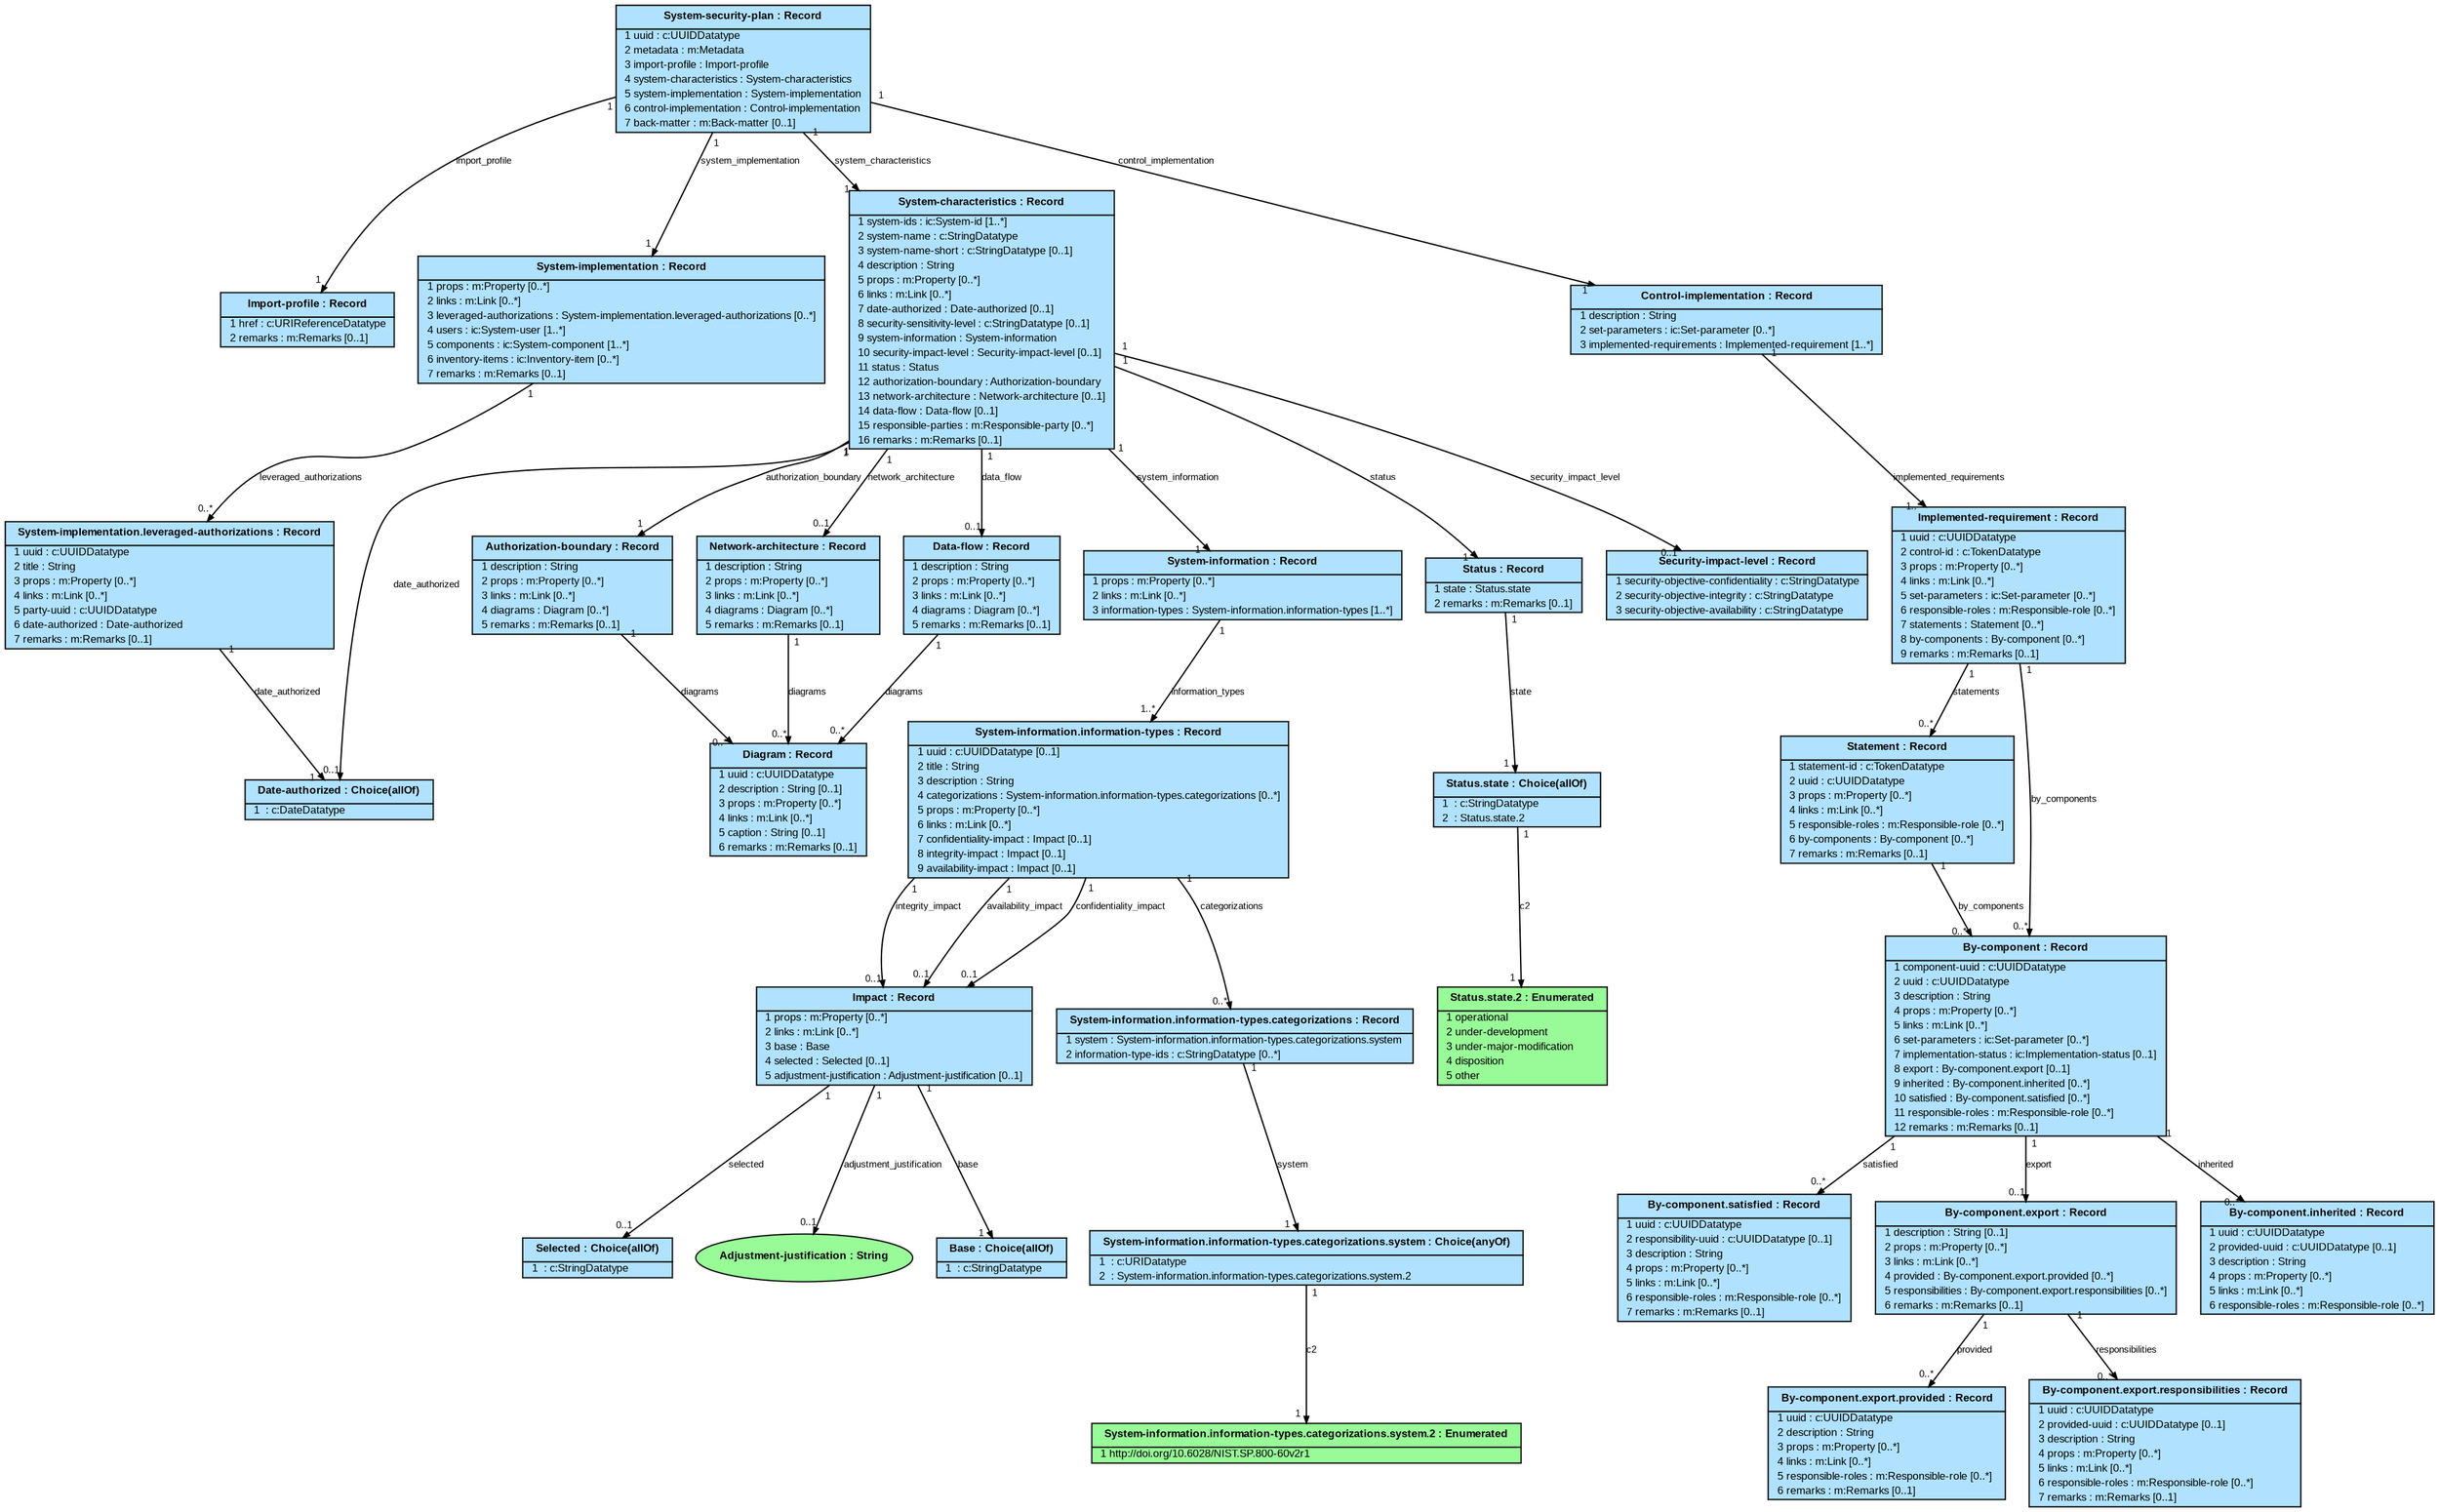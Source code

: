 # package: http://csrc.nist.gov/ns/oscal/1.1.2/oscal-ssp
# comment: OSCAL System Security Plan (SSP) Model: JSON Schema
# roots: ['System-security-plan']
# config: {'$MaxString': 1000, '$Sys': '.', '$TypeName': '^[$A-Z][-.$A-Za-z0-9]{0,96}$', '$FieldName': '^[$a-z][-_$A-Za-z0-9]{0,63}$'}
# namespaces: [['m', 'http://csrc.nist.gov/ns/oscal/1.1.2/oscal-metadata'], ['cc', 'http://csrc.nist.gov/ns/oscal/1.1.2/oscal-control-common'], ['ic', 'http://csrc.nist.gov/ns/oscal/1.1.2/oscal-implementation-common'], ['c', 'http://csrc.nist.gov/ns/oscal/1.1.2/oscal-common']]

digraph G {
  graph [fontname=Arial, fontsize=12];
  node [fontname=Arial, fontsize=8, shape=plain, style=filled, fillcolor=lightskyblue1];
  edge [fontname=Arial, fontsize=7, arrowsize=0.5, labelangle=45.0, labeldistance=0.9];
  bgcolor="transparent";

n0 [label=<<table cellborder="0" cellpadding="1" cellspacing="0">
<tr><td cellpadding="4"><b>  System-security-plan : Record  </b></td></tr><hr/>
  <tr><td align="left">  1 uuid : c:UUIDDatatype  </td></tr>
  <tr><td align="left">  2 metadata : m:Metadata  </td></tr>
  <tr><td align="left">  3 import-profile : Import-profile  </td></tr>
  <tr><td align="left">  4 system-characteristics : System-characteristics  </td></tr>
  <tr><td align="left">  5 system-implementation : System-implementation  </td></tr>
  <tr><td align="left">  6 control-implementation : Control-implementation  </td></tr>
  <tr><td align="left">  7 back-matter : m:Back-matter [0..1]  </td></tr>
</table>>]

n1 [label=<<table cellborder="0" cellpadding="1" cellspacing="0">
<tr><td cellpadding="4"><b>  Import-profile : Record  </b></td></tr><hr/>
  <tr><td align="left">  1 href : c:URIReferenceDatatype  </td></tr>
  <tr><td align="left">  2 remarks : m:Remarks [0..1]  </td></tr>
</table>>]

n2 [label=<<table cellborder="0" cellpadding="1" cellspacing="0">
<tr><td cellpadding="4"><b>  System-characteristics : Record  </b></td></tr><hr/>
  <tr><td align="left">  1 system-ids : ic:System-id [1..*]  </td></tr>
  <tr><td align="left">  2 system-name : c:StringDatatype  </td></tr>
  <tr><td align="left">  3 system-name-short : c:StringDatatype [0..1]  </td></tr>
  <tr><td align="left">  4 description : String  </td></tr>
  <tr><td align="left">  5 props : m:Property [0..*]  </td></tr>
  <tr><td align="left">  6 links : m:Link [0..*]  </td></tr>
  <tr><td align="left">  7 date-authorized : Date-authorized [0..1]  </td></tr>
  <tr><td align="left">  8 security-sensitivity-level : c:StringDatatype [0..1]  </td></tr>
  <tr><td align="left">  9 system-information : System-information  </td></tr>
  <tr><td align="left">  10 security-impact-level : Security-impact-level [0..1]  </td></tr>
  <tr><td align="left">  11 status : Status  </td></tr>
  <tr><td align="left">  12 authorization-boundary : Authorization-boundary  </td></tr>
  <tr><td align="left">  13 network-architecture : Network-architecture [0..1]  </td></tr>
  <tr><td align="left">  14 data-flow : Data-flow [0..1]  </td></tr>
  <tr><td align="left">  15 responsible-parties : m:Responsible-party [0..*]  </td></tr>
  <tr><td align="left">  16 remarks : m:Remarks [0..1]  </td></tr>
</table>>]

n3 [label=<<table cellborder="0" cellpadding="1" cellspacing="0">
<tr><td cellpadding="4"><b>  Date-authorized : Choice(allOf)  </b></td></tr><hr/>
  <tr><td align="left">  1  : c:DateDatatype  </td></tr>
</table>>]

n4 [label=<<table cellborder="0" cellpadding="1" cellspacing="0">
<tr><td cellpadding="4"><b>  System-information : Record  </b></td></tr><hr/>
  <tr><td align="left">  1 props : m:Property [0..*]  </td></tr>
  <tr><td align="left">  2 links : m:Link [0..*]  </td></tr>
  <tr><td align="left">  3 information-types : System-information.information-types [1..*]  </td></tr>
</table>>]

n5 [label=<<table cellborder="0" cellpadding="1" cellspacing="0">
<tr><td cellpadding="4"><b>  System-information.information-types : Record  </b></td></tr><hr/>
  <tr><td align="left">  1 uuid : c:UUIDDatatype [0..1]  </td></tr>
  <tr><td align="left">  2 title : String  </td></tr>
  <tr><td align="left">  3 description : String  </td></tr>
  <tr><td align="left">  4 categorizations : System-information.information-types.categorizations [0..*]  </td></tr>
  <tr><td align="left">  5 props : m:Property [0..*]  </td></tr>
  <tr><td align="left">  6 links : m:Link [0..*]  </td></tr>
  <tr><td align="left">  7 confidentiality-impact : Impact [0..1]  </td></tr>
  <tr><td align="left">  8 integrity-impact : Impact [0..1]  </td></tr>
  <tr><td align="left">  9 availability-impact : Impact [0..1]  </td></tr>
</table>>]

n6 [label=<<table cellborder="0" cellpadding="1" cellspacing="0">
<tr><td cellpadding="4"><b>  System-information.information-types.categorizations : Record  </b></td></tr><hr/>
  <tr><td align="left">  1 system : System-information.information-types.categorizations.system  </td></tr>
  <tr><td align="left">  2 information-type-ids : c:StringDatatype [0..*]  </td></tr>
</table>>]

n7 [label=<<table cellborder="0" cellpadding="1" cellspacing="0">
<tr><td cellpadding="4"><b>  System-information.information-types.categorizations.system : Choice(anyOf)  </b></td></tr><hr/>
  <tr><td align="left">  1  : c:URIDatatype  </td></tr>
  <tr><td align="left">  2  : System-information.information-types.categorizations.system.2  </td></tr>
</table>>]

n8 [fillcolor=palegreen, label=<<table cellborder="0" cellpadding="1" cellspacing="0">
<tr><td cellpadding="4"><b>  System-information.information-types.categorizations.system.2 : Enumerated  </b></td></tr><hr/>
  <tr><td align="left">  1 http://doi.org/10.6028/NIST.SP.800-60v2r1  </td></tr>
</table>>]

n9 [label=<<table cellborder="0" cellpadding="1" cellspacing="0">
<tr><td cellpadding="4"><b>  Impact : Record  </b></td></tr><hr/>
  <tr><td align="left">  1 props : m:Property [0..*]  </td></tr>
  <tr><td align="left">  2 links : m:Link [0..*]  </td></tr>
  <tr><td align="left">  3 base : Base  </td></tr>
  <tr><td align="left">  4 selected : Selected [0..1]  </td></tr>
  <tr><td align="left">  5 adjustment-justification : Adjustment-justification [0..1]  </td></tr>
</table>>]

n10 [label=<<table cellborder="0" cellpadding="1" cellspacing="0">
<tr><td cellpadding="4"><b>  Base : Choice(allOf)  </b></td></tr><hr/>
  <tr><td align="left">  1  : c:StringDatatype  </td></tr>
</table>>]

n11 [label=<<table cellborder="0" cellpadding="1" cellspacing="0">
<tr><td cellpadding="4"><b>  Selected : Choice(allOf)  </b></td></tr><hr/>
  <tr><td align="left">  1  : c:StringDatatype  </td></tr>
</table>>]

n12 [label=<<b>Adjustment-justification : String</b>>, shape=ellipse, style=filled, fillcolor=palegreen]

n13 [label=<<table cellborder="0" cellpadding="1" cellspacing="0">
<tr><td cellpadding="4"><b>  Security-impact-level : Record  </b></td></tr><hr/>
  <tr><td align="left">  1 security-objective-confidentiality : c:StringDatatype  </td></tr>
  <tr><td align="left">  2 security-objective-integrity : c:StringDatatype  </td></tr>
  <tr><td align="left">  3 security-objective-availability : c:StringDatatype  </td></tr>
</table>>]

n14 [label=<<table cellborder="0" cellpadding="1" cellspacing="0">
<tr><td cellpadding="4"><b>  Status : Record  </b></td></tr><hr/>
  <tr><td align="left">  1 state : Status.state  </td></tr>
  <tr><td align="left">  2 remarks : m:Remarks [0..1]  </td></tr>
</table>>]

n15 [label=<<table cellborder="0" cellpadding="1" cellspacing="0">
<tr><td cellpadding="4"><b>  Status.state : Choice(allOf)  </b></td></tr><hr/>
  <tr><td align="left">  1  : c:StringDatatype  </td></tr>
  <tr><td align="left">  2  : Status.state.2  </td></tr>
</table>>]

n16 [fillcolor=palegreen, label=<<table cellborder="0" cellpadding="1" cellspacing="0">
<tr><td cellpadding="4"><b>  Status.state.2 : Enumerated  </b></td></tr><hr/>
  <tr><td align="left">  1 operational  </td></tr>
  <tr><td align="left">  2 under-development  </td></tr>
  <tr><td align="left">  3 under-major-modification  </td></tr>
  <tr><td align="left">  4 disposition  </td></tr>
  <tr><td align="left">  5 other  </td></tr>
</table>>]

n17 [label=<<table cellborder="0" cellpadding="1" cellspacing="0">
<tr><td cellpadding="4"><b>  Authorization-boundary : Record  </b></td></tr><hr/>
  <tr><td align="left">  1 description : String  </td></tr>
  <tr><td align="left">  2 props : m:Property [0..*]  </td></tr>
  <tr><td align="left">  3 links : m:Link [0..*]  </td></tr>
  <tr><td align="left">  4 diagrams : Diagram [0..*]  </td></tr>
  <tr><td align="left">  5 remarks : m:Remarks [0..1]  </td></tr>
</table>>]

n18 [label=<<table cellborder="0" cellpadding="1" cellspacing="0">
<tr><td cellpadding="4"><b>  Diagram : Record  </b></td></tr><hr/>
  <tr><td align="left">  1 uuid : c:UUIDDatatype  </td></tr>
  <tr><td align="left">  2 description : String [0..1]  </td></tr>
  <tr><td align="left">  3 props : m:Property [0..*]  </td></tr>
  <tr><td align="left">  4 links : m:Link [0..*]  </td></tr>
  <tr><td align="left">  5 caption : String [0..1]  </td></tr>
  <tr><td align="left">  6 remarks : m:Remarks [0..1]  </td></tr>
</table>>]

n19 [label=<<table cellborder="0" cellpadding="1" cellspacing="0">
<tr><td cellpadding="4"><b>  Network-architecture : Record  </b></td></tr><hr/>
  <tr><td align="left">  1 description : String  </td></tr>
  <tr><td align="left">  2 props : m:Property [0..*]  </td></tr>
  <tr><td align="left">  3 links : m:Link [0..*]  </td></tr>
  <tr><td align="left">  4 diagrams : Diagram [0..*]  </td></tr>
  <tr><td align="left">  5 remarks : m:Remarks [0..1]  </td></tr>
</table>>]

n20 [label=<<table cellborder="0" cellpadding="1" cellspacing="0">
<tr><td cellpadding="4"><b>  Data-flow : Record  </b></td></tr><hr/>
  <tr><td align="left">  1 description : String  </td></tr>
  <tr><td align="left">  2 props : m:Property [0..*]  </td></tr>
  <tr><td align="left">  3 links : m:Link [0..*]  </td></tr>
  <tr><td align="left">  4 diagrams : Diagram [0..*]  </td></tr>
  <tr><td align="left">  5 remarks : m:Remarks [0..1]  </td></tr>
</table>>]

n21 [label=<<table cellborder="0" cellpadding="1" cellspacing="0">
<tr><td cellpadding="4"><b>  System-implementation : Record  </b></td></tr><hr/>
  <tr><td align="left">  1 props : m:Property [0..*]  </td></tr>
  <tr><td align="left">  2 links : m:Link [0..*]  </td></tr>
  <tr><td align="left">  3 leveraged-authorizations : System-implementation.leveraged-authorizations [0..*]  </td></tr>
  <tr><td align="left">  4 users : ic:System-user [1..*]  </td></tr>
  <tr><td align="left">  5 components : ic:System-component [1..*]  </td></tr>
  <tr><td align="left">  6 inventory-items : ic:Inventory-item [0..*]  </td></tr>
  <tr><td align="left">  7 remarks : m:Remarks [0..1]  </td></tr>
</table>>]

n22 [label=<<table cellborder="0" cellpadding="1" cellspacing="0">
<tr><td cellpadding="4"><b>  System-implementation.leveraged-authorizations : Record  </b></td></tr><hr/>
  <tr><td align="left">  1 uuid : c:UUIDDatatype  </td></tr>
  <tr><td align="left">  2 title : String  </td></tr>
  <tr><td align="left">  3 props : m:Property [0..*]  </td></tr>
  <tr><td align="left">  4 links : m:Link [0..*]  </td></tr>
  <tr><td align="left">  5 party-uuid : c:UUIDDatatype  </td></tr>
  <tr><td align="left">  6 date-authorized : Date-authorized  </td></tr>
  <tr><td align="left">  7 remarks : m:Remarks [0..1]  </td></tr>
</table>>]

n23 [label=<<table cellborder="0" cellpadding="1" cellspacing="0">
<tr><td cellpadding="4"><b>  Control-implementation : Record  </b></td></tr><hr/>
  <tr><td align="left">  1 description : String  </td></tr>
  <tr><td align="left">  2 set-parameters : ic:Set-parameter [0..*]  </td></tr>
  <tr><td align="left">  3 implemented-requirements : Implemented-requirement [1..*]  </td></tr>
</table>>]

n24 [label=<<table cellborder="0" cellpadding="1" cellspacing="0">
<tr><td cellpadding="4"><b>  Implemented-requirement : Record  </b></td></tr><hr/>
  <tr><td align="left">  1 uuid : c:UUIDDatatype  </td></tr>
  <tr><td align="left">  2 control-id : c:TokenDatatype  </td></tr>
  <tr><td align="left">  3 props : m:Property [0..*]  </td></tr>
  <tr><td align="left">  4 links : m:Link [0..*]  </td></tr>
  <tr><td align="left">  5 set-parameters : ic:Set-parameter [0..*]  </td></tr>
  <tr><td align="left">  6 responsible-roles : m:Responsible-role [0..*]  </td></tr>
  <tr><td align="left">  7 statements : Statement [0..*]  </td></tr>
  <tr><td align="left">  8 by-components : By-component [0..*]  </td></tr>
  <tr><td align="left">  9 remarks : m:Remarks [0..1]  </td></tr>
</table>>]

n25 [label=<<table cellborder="0" cellpadding="1" cellspacing="0">
<tr><td cellpadding="4"><b>  Statement : Record  </b></td></tr><hr/>
  <tr><td align="left">  1 statement-id : c:TokenDatatype  </td></tr>
  <tr><td align="left">  2 uuid : c:UUIDDatatype  </td></tr>
  <tr><td align="left">  3 props : m:Property [0..*]  </td></tr>
  <tr><td align="left">  4 links : m:Link [0..*]  </td></tr>
  <tr><td align="left">  5 responsible-roles : m:Responsible-role [0..*]  </td></tr>
  <tr><td align="left">  6 by-components : By-component [0..*]  </td></tr>
  <tr><td align="left">  7 remarks : m:Remarks [0..1]  </td></tr>
</table>>]

n26 [label=<<table cellborder="0" cellpadding="1" cellspacing="0">
<tr><td cellpadding="4"><b>  By-component : Record  </b></td></tr><hr/>
  <tr><td align="left">  1 component-uuid : c:UUIDDatatype  </td></tr>
  <tr><td align="left">  2 uuid : c:UUIDDatatype  </td></tr>
  <tr><td align="left">  3 description : String  </td></tr>
  <tr><td align="left">  4 props : m:Property [0..*]  </td></tr>
  <tr><td align="left">  5 links : m:Link [0..*]  </td></tr>
  <tr><td align="left">  6 set-parameters : ic:Set-parameter [0..*]  </td></tr>
  <tr><td align="left">  7 implementation-status : ic:Implementation-status [0..1]  </td></tr>
  <tr><td align="left">  8 export : By-component.export [0..1]  </td></tr>
  <tr><td align="left">  9 inherited : By-component.inherited [0..*]  </td></tr>
  <tr><td align="left">  10 satisfied : By-component.satisfied [0..*]  </td></tr>
  <tr><td align="left">  11 responsible-roles : m:Responsible-role [0..*]  </td></tr>
  <tr><td align="left">  12 remarks : m:Remarks [0..1]  </td></tr>
</table>>]

n27 [label=<<table cellborder="0" cellpadding="1" cellspacing="0">
<tr><td cellpadding="4"><b>  By-component.export : Record  </b></td></tr><hr/>
  <tr><td align="left">  1 description : String [0..1]  </td></tr>
  <tr><td align="left">  2 props : m:Property [0..*]  </td></tr>
  <tr><td align="left">  3 links : m:Link [0..*]  </td></tr>
  <tr><td align="left">  4 provided : By-component.export.provided [0..*]  </td></tr>
  <tr><td align="left">  5 responsibilities : By-component.export.responsibilities [0..*]  </td></tr>
  <tr><td align="left">  6 remarks : m:Remarks [0..1]  </td></tr>
</table>>]

n28 [label=<<table cellborder="0" cellpadding="1" cellspacing="0">
<tr><td cellpadding="4"><b>  By-component.export.provided : Record  </b></td></tr><hr/>
  <tr><td align="left">  1 uuid : c:UUIDDatatype  </td></tr>
  <tr><td align="left">  2 description : String  </td></tr>
  <tr><td align="left">  3 props : m:Property [0..*]  </td></tr>
  <tr><td align="left">  4 links : m:Link [0..*]  </td></tr>
  <tr><td align="left">  5 responsible-roles : m:Responsible-role [0..*]  </td></tr>
  <tr><td align="left">  6 remarks : m:Remarks [0..1]  </td></tr>
</table>>]

n29 [label=<<table cellborder="0" cellpadding="1" cellspacing="0">
<tr><td cellpadding="4"><b>  By-component.export.responsibilities : Record  </b></td></tr><hr/>
  <tr><td align="left">  1 uuid : c:UUIDDatatype  </td></tr>
  <tr><td align="left">  2 provided-uuid : c:UUIDDatatype [0..1]  </td></tr>
  <tr><td align="left">  3 description : String  </td></tr>
  <tr><td align="left">  4 props : m:Property [0..*]  </td></tr>
  <tr><td align="left">  5 links : m:Link [0..*]  </td></tr>
  <tr><td align="left">  6 responsible-roles : m:Responsible-role [0..*]  </td></tr>
  <tr><td align="left">  7 remarks : m:Remarks [0..1]  </td></tr>
</table>>]

n30 [label=<<table cellborder="0" cellpadding="1" cellspacing="0">
<tr><td cellpadding="4"><b>  By-component.inherited : Record  </b></td></tr><hr/>
  <tr><td align="left">  1 uuid : c:UUIDDatatype  </td></tr>
  <tr><td align="left">  2 provided-uuid : c:UUIDDatatype [0..1]  </td></tr>
  <tr><td align="left">  3 description : String  </td></tr>
  <tr><td align="left">  4 props : m:Property [0..*]  </td></tr>
  <tr><td align="left">  5 links : m:Link [0..*]  </td></tr>
  <tr><td align="left">  6 responsible-roles : m:Responsible-role [0..*]  </td></tr>
</table>>]

n31 [label=<<table cellborder="0" cellpadding="1" cellspacing="0">
<tr><td cellpadding="4"><b>  By-component.satisfied : Record  </b></td></tr><hr/>
  <tr><td align="left">  1 uuid : c:UUIDDatatype  </td></tr>
  <tr><td align="left">  2 responsibility-uuid : c:UUIDDatatype [0..1]  </td></tr>
  <tr><td align="left">  3 description : String  </td></tr>
  <tr><td align="left">  4 props : m:Property [0..*]  </td></tr>
  <tr><td align="left">  5 links : m:Link [0..*]  </td></tr>
  <tr><td align="left">  6 responsible-roles : m:Responsible-role [0..*]  </td></tr>
  <tr><td align="left">  7 remarks : m:Remarks [0..1]  </td></tr>
</table>>]

  n0 -> n1 [label=import_profile, headlabel="1", taillabel="1"]
  n0 -> n2 [label=system_characteristics, headlabel="1", taillabel="1"]
  n0 -> n21 [label=system_implementation, headlabel="1", taillabel="1"]
  n0 -> n23 [label=control_implementation, headlabel="1", taillabel="1"]
  n2 -> n3 [label=date_authorized, headlabel="0..1", taillabel="1"]
  n2 -> n4 [label=system_information, headlabel="1", taillabel="1"]
  n2 -> n13 [label=security_impact_level, headlabel="0..1", taillabel="1"]
  n2 -> n14 [label=status, headlabel="1", taillabel="1"]
  n2 -> n17 [label=authorization_boundary, headlabel="1", taillabel="1"]
  n2 -> n19 [label=network_architecture, headlabel="0..1", taillabel="1"]
  n2 -> n20 [label=data_flow, headlabel="0..1", taillabel="1"]
  n4 -> n5 [label=information_types, headlabel="1..*", taillabel="1"]
  n5 -> n6 [label=categorizations, headlabel="0..*", taillabel="1"]
  n5 -> n9 [label=confidentiality_impact, headlabel="0..1", taillabel="1"]
  n5 -> n9 [label=integrity_impact, headlabel="0..1", taillabel="1"]
  n5 -> n9 [label=availability_impact, headlabel="0..1", taillabel="1"]
  n6 -> n7 [label=system, headlabel="1", taillabel="1"]
  n7 -> n8 [label=c2, headlabel="1", taillabel="1"]
  n9 -> n10 [label=base, headlabel="1", taillabel="1"]
  n9 -> n11 [label=selected, headlabel="0..1", taillabel="1"]
  n9 -> n12 [label=adjustment_justification, headlabel="0..1", taillabel="1"]
  n14 -> n15 [label=state, headlabel="1", taillabel="1"]
  n15 -> n16 [label=c2, headlabel="1", taillabel="1"]
  n17 -> n18 [label=diagrams, headlabel="0..*", taillabel="1"]
  n19 -> n18 [label=diagrams, headlabel="0..*", taillabel="1"]
  n20 -> n18 [label=diagrams, headlabel="0..*", taillabel="1"]
  n21 -> n22 [label=leveraged_authorizations, headlabel="0..*", taillabel="1"]
  n22 -> n3 [label=date_authorized, headlabel="1", taillabel="1"]
  n23 -> n24 [label=implemented_requirements, headlabel="1..*", taillabel="1"]
  n24 -> n25 [label=statements, headlabel="0..*", taillabel="1"]
  n24 -> n26 [label=by_components, headlabel="0..*", taillabel="1"]
  n25 -> n26 [label=by_components, headlabel="0..*", taillabel="1"]
  n26 -> n27 [label=export, headlabel="0..1", taillabel="1"]
  n26 -> n30 [label=inherited, headlabel="0..*", taillabel="1"]
  n26 -> n31 [label=satisfied, headlabel="0..*", taillabel="1"]
  n27 -> n28 [label=provided, headlabel="0..*", taillabel="1"]
  n27 -> n29 [label=responsibilities, headlabel="0..*", taillabel="1"]
}
